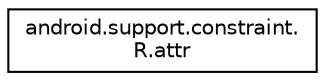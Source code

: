 digraph "Graphical Class Hierarchy"
{
 // INTERACTIVE_SVG=YES
 // LATEX_PDF_SIZE
  edge [fontname="Helvetica",fontsize="10",labelfontname="Helvetica",labelfontsize="10"];
  node [fontname="Helvetica",fontsize="10",shape=record];
  rankdir="LR";
  Node0 [label="android.support.constraint.\lR.attr",height=0.2,width=0.4,color="black", fillcolor="white", style="filled",URL="$classandroid_1_1support_1_1constraint_1_1_r_1_1attr.html",tooltip=" "];
}
